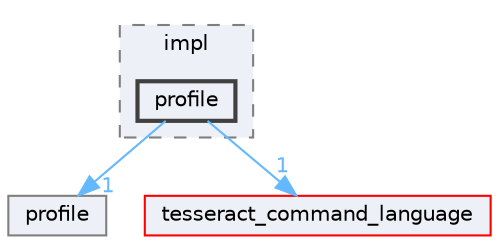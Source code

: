 digraph "tesseract_motion_planners/descartes/include/tesseract_motion_planners/descartes/impl/profile"
{
 // LATEX_PDF_SIZE
  bgcolor="transparent";
  edge [fontname=Helvetica,fontsize=10,labelfontname=Helvetica,labelfontsize=10];
  node [fontname=Helvetica,fontsize=10,shape=box,height=0.2,width=0.4];
  compound=true
  subgraph clusterdir_b4447d39282125f5f18c10edb6d89239 {
    graph [ bgcolor="#edf0f7", pencolor="grey50", label="impl", fontname=Helvetica,fontsize=10 style="filled,dashed", URL="dir_b4447d39282125f5f18c10edb6d89239.html",tooltip=""]
  dir_a99713d12cf61f7bc195c4ace9af164e [label="profile", fillcolor="#edf0f7", color="grey25", style="filled,bold", URL="dir_a99713d12cf61f7bc195c4ace9af164e.html",tooltip=""];
  }
  dir_a3ad5bd2f74dedce1dced3cee2544c4f [label="profile", fillcolor="#edf0f7", color="grey50", style="filled", URL="dir_a3ad5bd2f74dedce1dced3cee2544c4f.html",tooltip=""];
  dir_fa47c2fa9b13a12fc195f1b83854b816 [label="tesseract_command_language", fillcolor="#edf0f7", color="red", style="filled", URL="dir_fa47c2fa9b13a12fc195f1b83854b816.html",tooltip=""];
  dir_a99713d12cf61f7bc195c4ace9af164e->dir_a3ad5bd2f74dedce1dced3cee2544c4f [headlabel="1", labeldistance=1.5 headhref="dir_000025_000026.html" color="steelblue1" fontcolor="steelblue1"];
  dir_a99713d12cf61f7bc195c4ace9af164e->dir_fa47c2fa9b13a12fc195f1b83854b816 [headlabel="1", labeldistance=1.5 headhref="dir_000025_000048.html" color="steelblue1" fontcolor="steelblue1"];
}
